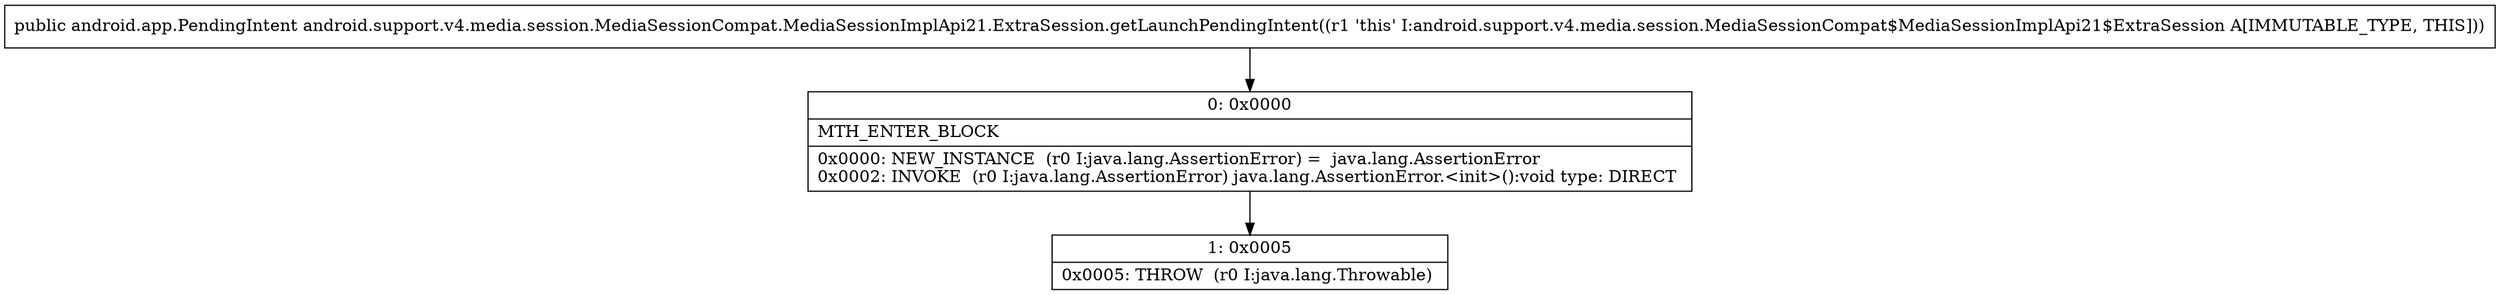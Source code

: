 digraph "CFG forandroid.support.v4.media.session.MediaSessionCompat.MediaSessionImplApi21.ExtraSession.getLaunchPendingIntent()Landroid\/app\/PendingIntent;" {
Node_0 [shape=record,label="{0\:\ 0x0000|MTH_ENTER_BLOCK\l|0x0000: NEW_INSTANCE  (r0 I:java.lang.AssertionError) =  java.lang.AssertionError \l0x0002: INVOKE  (r0 I:java.lang.AssertionError) java.lang.AssertionError.\<init\>():void type: DIRECT \l}"];
Node_1 [shape=record,label="{1\:\ 0x0005|0x0005: THROW  (r0 I:java.lang.Throwable) \l}"];
MethodNode[shape=record,label="{public android.app.PendingIntent android.support.v4.media.session.MediaSessionCompat.MediaSessionImplApi21.ExtraSession.getLaunchPendingIntent((r1 'this' I:android.support.v4.media.session.MediaSessionCompat$MediaSessionImplApi21$ExtraSession A[IMMUTABLE_TYPE, THIS])) }"];
MethodNode -> Node_0;
Node_0 -> Node_1;
}

